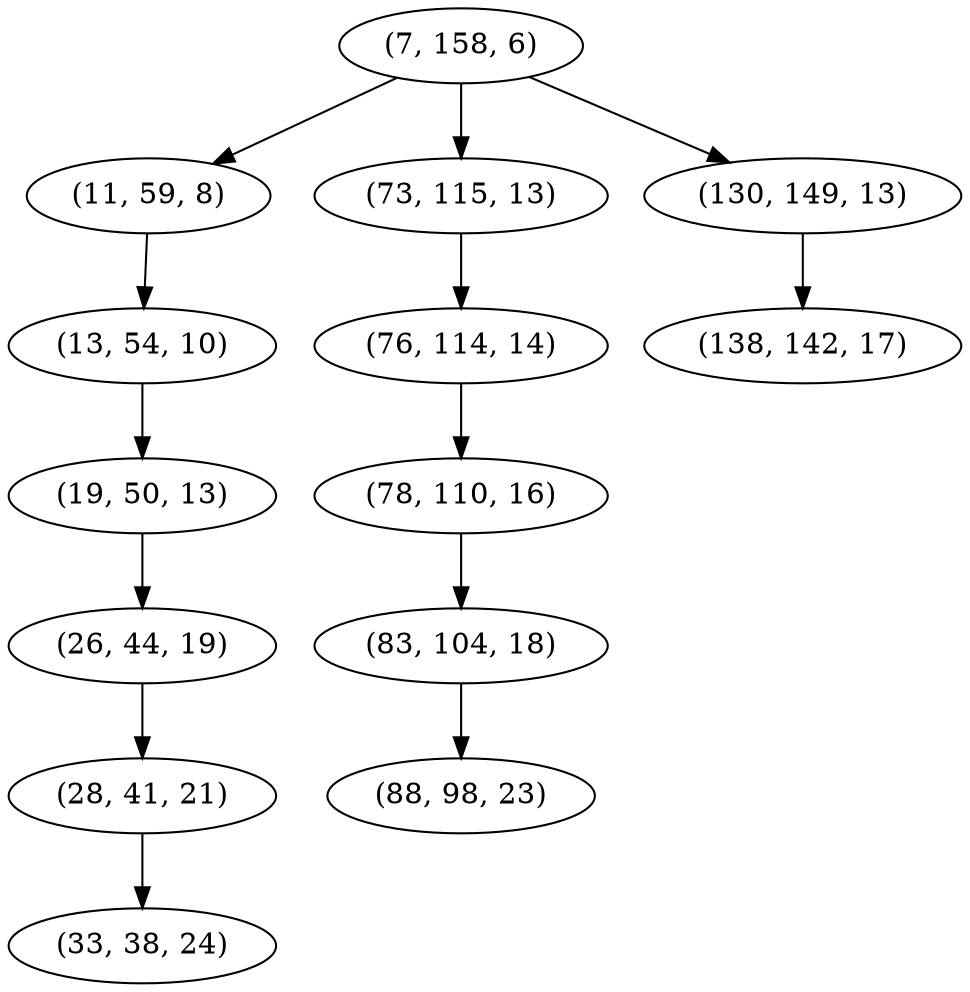 digraph tree {
    "(7, 158, 6)";
    "(11, 59, 8)";
    "(13, 54, 10)";
    "(19, 50, 13)";
    "(26, 44, 19)";
    "(28, 41, 21)";
    "(33, 38, 24)";
    "(73, 115, 13)";
    "(76, 114, 14)";
    "(78, 110, 16)";
    "(83, 104, 18)";
    "(88, 98, 23)";
    "(130, 149, 13)";
    "(138, 142, 17)";
    "(7, 158, 6)" -> "(11, 59, 8)";
    "(7, 158, 6)" -> "(73, 115, 13)";
    "(7, 158, 6)" -> "(130, 149, 13)";
    "(11, 59, 8)" -> "(13, 54, 10)";
    "(13, 54, 10)" -> "(19, 50, 13)";
    "(19, 50, 13)" -> "(26, 44, 19)";
    "(26, 44, 19)" -> "(28, 41, 21)";
    "(28, 41, 21)" -> "(33, 38, 24)";
    "(73, 115, 13)" -> "(76, 114, 14)";
    "(76, 114, 14)" -> "(78, 110, 16)";
    "(78, 110, 16)" -> "(83, 104, 18)";
    "(83, 104, 18)" -> "(88, 98, 23)";
    "(130, 149, 13)" -> "(138, 142, 17)";
}
